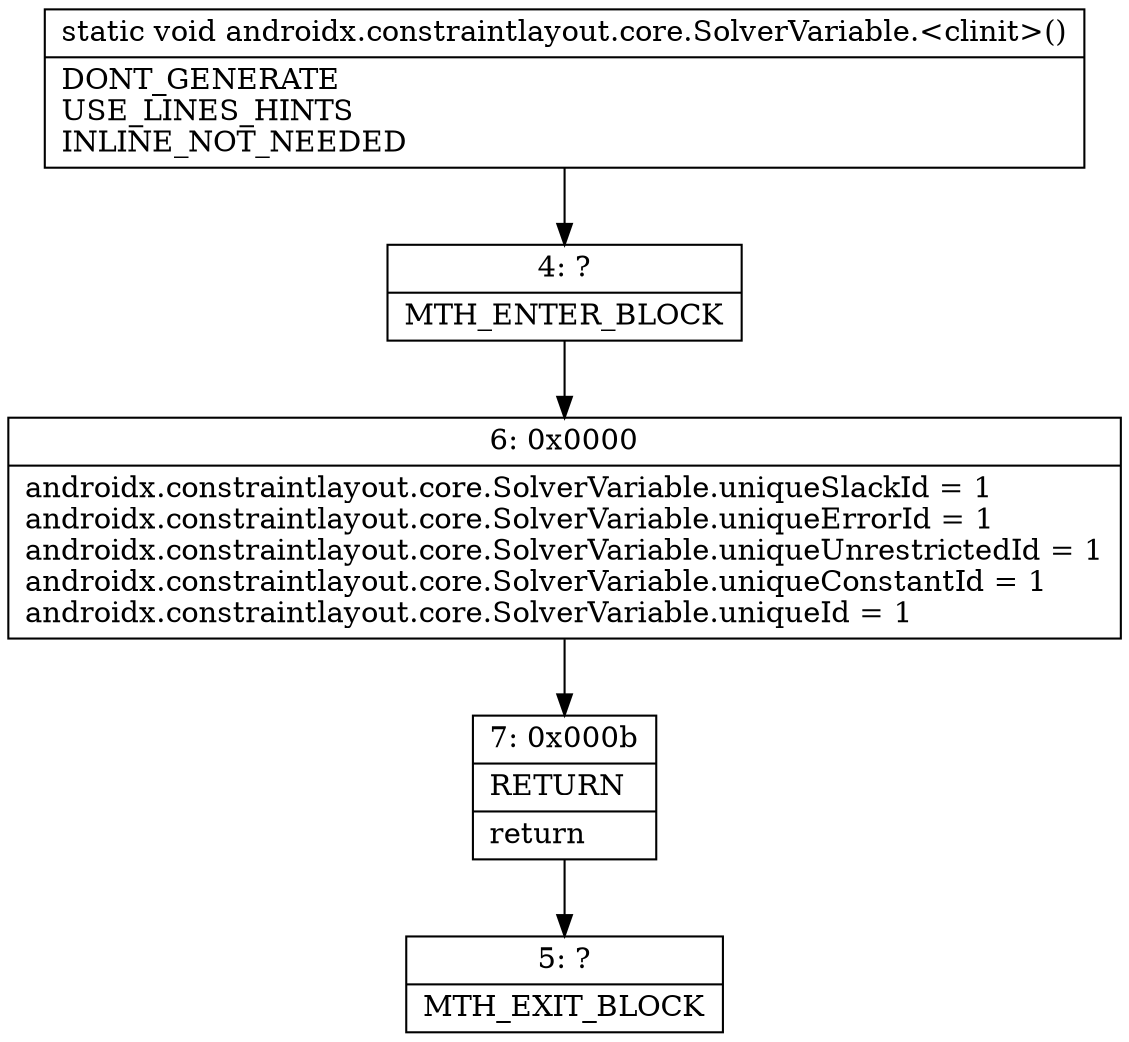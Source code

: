 digraph "CFG forandroidx.constraintlayout.core.SolverVariable.\<clinit\>()V" {
Node_4 [shape=record,label="{4\:\ ?|MTH_ENTER_BLOCK\l}"];
Node_6 [shape=record,label="{6\:\ 0x0000|androidx.constraintlayout.core.SolverVariable.uniqueSlackId = 1\landroidx.constraintlayout.core.SolverVariable.uniqueErrorId = 1\landroidx.constraintlayout.core.SolverVariable.uniqueUnrestrictedId = 1\landroidx.constraintlayout.core.SolverVariable.uniqueConstantId = 1\landroidx.constraintlayout.core.SolverVariable.uniqueId = 1\l}"];
Node_7 [shape=record,label="{7\:\ 0x000b|RETURN\l|return\l}"];
Node_5 [shape=record,label="{5\:\ ?|MTH_EXIT_BLOCK\l}"];
MethodNode[shape=record,label="{static void androidx.constraintlayout.core.SolverVariable.\<clinit\>()  | DONT_GENERATE\lUSE_LINES_HINTS\lINLINE_NOT_NEEDED\l}"];
MethodNode -> Node_4;Node_4 -> Node_6;
Node_6 -> Node_7;
Node_7 -> Node_5;
}

